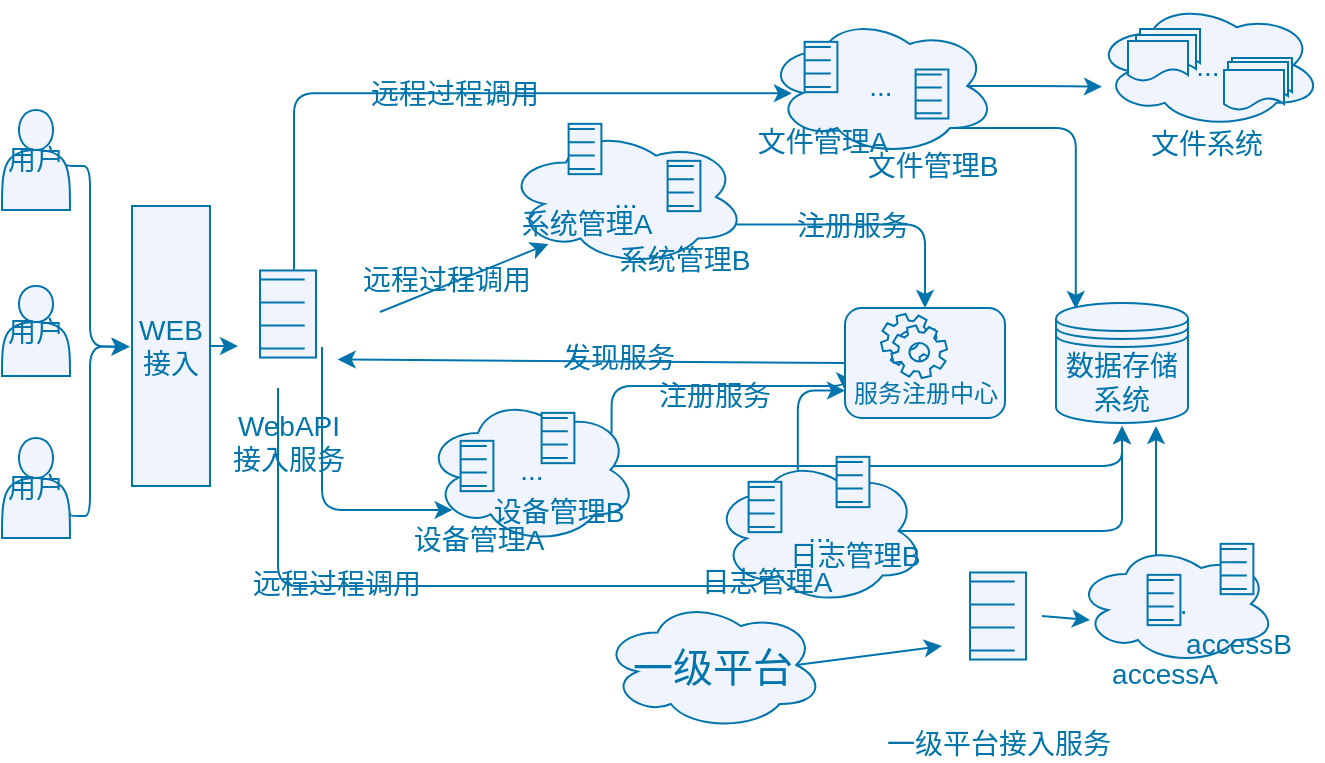 <mxfile version="10.6.9" type="github"><diagram id="gdYfqTLnVevhLEQaB1-g" name="ÃÂÃÂÃÂÃÂÃÂÃÂÃÂÃÂÃÂÃÂÃÂÃÂÃÂÃÂÃÂÃÂ§ÃÂÃÂÃÂÃÂÃÂÃÂÃÂÃÂÃÂÃÂÃÂÃÂÃÂÃÂÃÂÃÂ¬ÃÂÃÂÃÂÃÂÃÂÃÂÃÂÃÂÃÂÃÂÃÂÃÂÃÂÃÂÃÂÃÂ¬ 1 ÃÂÃÂÃÂÃÂÃÂÃÂÃÂÃÂÃÂÃÂÃÂÃÂÃÂÃÂÃÂÃÂ©ÃÂÃÂÃÂÃÂÃÂÃÂÃÂÃÂÃÂÃÂÃÂÃÂÃÂÃÂÃÂÃÂ¡ÃÂÃÂÃÂÃÂÃÂÃÂÃÂÃÂÃÂÃÂÃÂÃÂÃÂÃÂÃÂÃÂµ"><mxGraphModel dx="754" dy="436" grid="1" gridSize="10" guides="1" tooltips="1" connect="1" arrows="1" fold="1" page="1" pageScale="1" pageWidth="850" pageHeight="1100" math="0" shadow="0"><root><mxCell id="0"/><mxCell id="1" style="" parent="0"/><mxCell id="HIl72sXQK8lRFraErn7N-61" style="edgeStyle=orthogonalEdgeStyle;orthogonalLoop=1;jettySize=auto;html=1;exitX=0.4;exitY=0.1;exitDx=0;exitDy=0;exitPerimeter=0;entryX=0;entryY=0.75;entryDx=0;entryDy=0;fontSize=14;strokeColor=#0174AB;fillColor=#F0F4FF;fontColor=#0174AB;labelBackgroundColor=none;" parent="1" source="HIl72sXQK8lRFraErn7N-43" target="w7GBtz0kjyzqOILuYE1c-69" edge="1"><mxGeometry relative="1" as="geometry"/></mxCell><mxCell id="HIl72sXQK8lRFraErn7N-17" value="..." style="ellipse;shape=cloud;whiteSpace=wrap;html=1;fontSize=14;strokeColor=#0174AB;fillColor=#F0F4FF;fontColor=#0174AB;labelBackgroundColor=none;" parent="1" vertex="1"><mxGeometry x="636" y="118" width="114" height="63" as="geometry"/></mxCell><mxCell id="kzhTqzgWOyBVwmpkPpJA-53" style="edgeStyle=orthogonalEdgeStyle;orthogonalLoop=1;jettySize=auto;html=1;exitX=0.9;exitY=0.5;exitDx=0;exitDy=0;exitPerimeter=0;fontSize=14;strokeColor=#0174AB;fillColor=#F0F4FF;fontColor=#0174AB;labelBackgroundColor=none;" parent="1" source="kzhTqzgWOyBVwmpkPpJA-4" edge="1"><mxGeometry relative="1" as="geometry"><Array as="points"><mxPoint x="121" y="200"/><mxPoint x="134" y="200"/><mxPoint x="134" y="290"/></Array><mxPoint x="154" y="290.333" as="targetPoint"/></mxGeometry></mxCell><mxCell id="kzhTqzgWOyBVwmpkPpJA-4" value="&lt;font style=&quot;font-size: 14px&quot;&gt;用户&lt;/font&gt;" style="shape=actor;whiteSpace=wrap;html=1;fontSize=14;fillColor=#F0F4FF;strokeColor=#0174AB;fontColor=#0174AB;labelBackgroundColor=none;" parent="1" vertex="1"><mxGeometry x="90" y="172" width="34" height="50" as="geometry"/></mxCell><mxCell id="w7GBtz0kjyzqOILuYE1c-117" style="edgeStyle=none;comic=0;orthogonalLoop=1;jettySize=auto;html=1;exitX=0.88;exitY=0.25;exitDx=0;exitDy=0;exitPerimeter=0;entryX=0.177;entryY=0.84;entryDx=0;entryDy=0;entryPerimeter=0;startArrow=none;strokeColor=#0174AB;fontSize=14;fillColor=#F0F4FF;fontColor=#0174AB;labelBackgroundColor=none;" parent="1" target="w7GBtz0kjyzqOILuYE1c-12" edge="1"><mxGeometry relative="1" as="geometry"><mxPoint x="279" y="273" as="sourcePoint"/></mxGeometry></mxCell><mxCell id="w7GBtz0kjyzqOILuYE1c-151" value="远程过程调用" style="text;html=1;resizable=0;points=[];align=center;verticalAlign=middle;fontSize=14;strokeColor=#0174AB;fillColor=#F0F4FF;fontColor=#0174AB;labelBackgroundColor=none;" parent="w7GBtz0kjyzqOILuYE1c-117" vertex="1" connectable="0"><mxGeometry x="-0.324" y="1" relative="1" as="geometry"><mxPoint x="5" y="-4" as="offset"/></mxGeometry></mxCell><mxCell id="HIl72sXQK8lRFraErn7N-65" style="edgeStyle=orthogonalEdgeStyle;orthogonalLoop=1;jettySize=auto;html=1;exitX=0.4;exitY=0.1;exitDx=0;exitDy=0;exitPerimeter=0;fontSize=14;strokeColor=#0174AB;fillColor=#F0F4FF;fontColor=#0174AB;labelBackgroundColor=none;entryX=0.145;entryY=0.855;entryDx=0;entryDy=0;entryPerimeter=0;" parent="1" target="w7GBtz0kjyzqOILuYE1c-82" edge="1"><mxGeometry relative="1" as="geometry"><Array as="points"><mxPoint x="236" y="164"/></Array><mxPoint x="236" y="262" as="sourcePoint"/><mxPoint x="440" y="153" as="targetPoint"/></mxGeometry></mxCell><mxCell id="PKLpbfLO7dEVILDxePwA-1" value="&lt;font style=&quot;font-size: 14px&quot;&gt;远程过程调用&lt;/font&gt;" style="text;html=1;resizable=0;points=[];align=center;verticalAlign=middle;labelBackgroundColor=none;fontColor=#0174AB;fontSize=14;strokeColor=#0174AB;fillColor=#F0F4FF;" vertex="1" connectable="0" parent="HIl72sXQK8lRFraErn7N-65"><mxGeometry x="0.024" relative="1" as="geometry"><mxPoint as="offset"/></mxGeometry></mxCell><mxCell id="HIl72sXQK8lRFraErn7N-67" style="edgeStyle=orthogonalEdgeStyle;orthogonalLoop=1;jettySize=auto;html=1;entryX=0.13;entryY=0.77;entryDx=0;entryDy=0;entryPerimeter=0;fontSize=14;strokeColor=#0174AB;fillColor=#F0F4FF;fontColor=#0174AB;labelBackgroundColor=none;" parent="1" target="w7GBtz0kjyzqOILuYE1c-15" edge="1" source="epCvUPDUcpbw5IUBVaNH-1"><mxGeometry relative="1" as="geometry"><mxPoint x="320" y="330" as="targetPoint"/><Array as="points"><mxPoint x="250" y="372"/></Array><mxPoint x="250" y="322" as="sourcePoint"/></mxGeometry></mxCell><mxCell id="HIl72sXQK8lRFraErn7N-71" style="edgeStyle=orthogonalEdgeStyle;orthogonalLoop=1;jettySize=auto;html=1;exitX=0.31;exitY=0.8;exitDx=0;exitDy=0;exitPerimeter=0;fontSize=14;strokeColor=#0174AB;fillColor=#F0F4FF;fontColor=#0174AB;labelBackgroundColor=none;" parent="1" target="HIl72sXQK8lRFraErn7N-44" edge="1"><mxGeometry relative="1" as="geometry"><Array as="points"><mxPoint x="228" y="410"/><mxPoint x="472" y="410"/></Array><mxPoint x="228" y="311" as="sourcePoint"/></mxGeometry></mxCell><mxCell id="HIl72sXQK8lRFraErn7N-73" value="&lt;span style=&quot;font-size: 14px;&quot;&gt;远程过程调用&lt;/span&gt;" style="text;html=1;resizable=0;points=[];align=center;verticalAlign=middle;fontSize=14;strokeColor=#0174AB;fillColor=#F0F4FF;fontColor=#0174AB;labelBackgroundColor=none;" parent="HIl72sXQK8lRFraErn7N-71" vertex="1" connectable="0"><mxGeometry x="-0.466" y="29" relative="1" as="geometry"><mxPoint as="offset"/></mxGeometry></mxCell><mxCell id="w7GBtz0kjyzqOILuYE1c-114" style="edgeStyle=none;comic=0;orthogonalLoop=1;jettySize=auto;html=1;exitX=1;exitY=0.5;exitDx=0;exitDy=0;startArrow=none;strokeColor=#0174AB;fontSize=14;fillColor=#F0F4FF;fontColor=#0174AB;labelBackgroundColor=none;" parent="1" source="kzhTqzgWOyBVwmpkPpJA-32" edge="1"><mxGeometry relative="1" as="geometry"><mxPoint x="208" y="290" as="targetPoint"/></mxGeometry></mxCell><mxCell id="kzhTqzgWOyBVwmpkPpJA-32" value="&lt;font style=&quot;font-size: 14px;&quot;&gt;WEB接入&lt;/font&gt;" style="whiteSpace=wrap;html=1;fontSize=14;strokeColor=#0174AB;fillColor=#F0F4FF;fontColor=#0174AB;labelBackgroundColor=none;" parent="1" vertex="1"><mxGeometry x="155" y="220" width="39" height="140" as="geometry"/></mxCell><mxCell id="kzhTqzgWOyBVwmpkPpJA-39" value="&lt;font style=&quot;font-size: 14px&quot;&gt;用户&lt;/font&gt;" style="shape=actor;whiteSpace=wrap;html=1;fontSize=14;strokeColor=#0174AB;fillColor=#F0F4FF;fontColor=#0174AB;labelBackgroundColor=none;" parent="1" vertex="1"><mxGeometry x="90" y="260" width="34" height="45" as="geometry"/></mxCell><mxCell id="kzhTqzgWOyBVwmpkPpJA-55" style="edgeStyle=orthogonalEdgeStyle;orthogonalLoop=1;jettySize=auto;html=1;exitX=1;exitY=0.75;exitDx=0;exitDy=0;entryX=0;entryY=0.5;entryDx=0;entryDy=0;fontSize=14;strokeColor=#0174AB;fillColor=#F0F4FF;fontColor=#0174AB;labelBackgroundColor=none;" parent="1" source="kzhTqzgWOyBVwmpkPpJA-40" edge="1"><mxGeometry relative="1" as="geometry"><Array as="points"><mxPoint x="134" y="375"/><mxPoint x="134" y="290"/></Array><mxPoint x="153.667" y="290.333" as="targetPoint"/></mxGeometry></mxCell><mxCell id="kzhTqzgWOyBVwmpkPpJA-40" value="&lt;font style=&quot;font-size: 14px&quot;&gt;用户&lt;/font&gt;" style="shape=actor;whiteSpace=wrap;html=1;fontSize=14;strokeColor=#0174AB;fillColor=#F0F4FF;fontColor=#0174AB;labelBackgroundColor=none;" parent="1" vertex="1"><mxGeometry x="90" y="336" width="34" height="50" as="geometry"/></mxCell><mxCell id="HIl72sXQK8lRFraErn7N-14" style="edgeStyle=orthogonalEdgeStyle;orthogonalLoop=1;jettySize=auto;html=1;exitX=0.96;exitY=0.7;exitDx=0;exitDy=0;exitPerimeter=0;fontSize=14;strokeColor=#0174AB;fillColor=#F0F4FF;fontColor=#0174AB;labelBackgroundColor=none;" parent="1" source="w7GBtz0kjyzqOILuYE1c-12" target="w7GBtz0kjyzqOILuYE1c-69" edge="1"><mxGeometry relative="1" as="geometry"/></mxCell><mxCell id="HIl72sXQK8lRFraErn7N-15" value="&lt;font style=&quot;font-size: 14px&quot;&gt;注册服务&lt;/font&gt;" style="text;html=1;resizable=0;points=[];align=center;verticalAlign=middle;fontSize=14;strokeColor=#0174AB;fillColor=#F0F4FF;fontColor=#0174AB;labelBackgroundColor=none;" parent="HIl72sXQK8lRFraErn7N-14" vertex="1" connectable="0"><mxGeometry x="0.215" y="2" relative="1" as="geometry"><mxPoint x="-24.5" y="2.5" as="offset"/></mxGeometry></mxCell><mxCell id="w7GBtz0kjyzqOILuYE1c-12" value="&lt;span style=&quot;font-size: 14px;&quot;&gt;...&lt;/span&gt;" style="ellipse;shape=cloud;fontSize=14;whiteSpace=wrap;html=1;align=center;strokeColor=#0174AB;fillColor=#F0F4FF;fontColor=#0174AB;labelBackgroundColor=none;" parent="1" vertex="1"><mxGeometry x="342" y="181" width="120" height="69" as="geometry"/></mxCell><mxCell id="HIl72sXQK8lRFraErn7N-59" style="edgeStyle=orthogonalEdgeStyle;orthogonalLoop=1;jettySize=auto;html=1;exitX=0.88;exitY=0.25;exitDx=0;exitDy=0;exitPerimeter=0;entryX=0;entryY=0.75;entryDx=0;entryDy=0;fontSize=14;strokeColor=#0174AB;fillColor=#F0F4FF;fontColor=#0174AB;labelBackgroundColor=none;" parent="1" source="w7GBtz0kjyzqOILuYE1c-15" target="w7GBtz0kjyzqOILuYE1c-69" edge="1"><mxGeometry relative="1" as="geometry"><Array as="points"><mxPoint x="395" y="310"/></Array></mxGeometry></mxCell><mxCell id="HIl72sXQK8lRFraErn7N-64" value="&lt;span style=&quot;font-size: 14px;&quot;&gt;&lt;font style=&quot;font-size: 14px&quot;&gt;注册服务&lt;/font&gt;&lt;/span&gt;" style="text;html=1;resizable=0;points=[];align=center;verticalAlign=middle;fontSize=14;strokeColor=#0174AB;fillColor=#F0F4FF;fontColor=#0174AB;labelBackgroundColor=none;" parent="HIl72sXQK8lRFraErn7N-59" vertex="1" connectable="0"><mxGeometry x="0.468" y="-1" relative="1" as="geometry"><mxPoint x="-30.5" y="4" as="offset"/></mxGeometry></mxCell><mxCell id="Oo8oAJw4ZqQlzhQZ2eLq-8" style="edgeStyle=orthogonalEdgeStyle;orthogonalLoop=1;jettySize=auto;html=1;exitX=0.875;exitY=0.5;exitDx=0;exitDy=0;exitPerimeter=0;fontSize=14;strokeColor=#0174AB;fillColor=#F0F4FF;fontColor=#0174AB;labelBackgroundColor=none;" parent="1" edge="1"><mxGeometry relative="1" as="geometry"><mxPoint x="389.167" y="352" as="sourcePoint"/><mxPoint x="650" y="330" as="targetPoint"/><Array as="points"><mxPoint x="389" y="350"/><mxPoint x="650" y="350"/></Array></mxGeometry></mxCell><mxCell id="w7GBtz0kjyzqOILuYE1c-15" value="&lt;span style=&quot;font-size: 14px;&quot;&gt;...&lt;/span&gt;" style="ellipse;shape=cloud;fontSize=14;whiteSpace=wrap;html=1;align=center;strokeColor=#0174AB;fillColor=#F0F4FF;fontColor=#0174AB;labelBackgroundColor=none;" parent="1" vertex="1"><mxGeometry x="301.5" y="315" width="106" height="74" as="geometry"/></mxCell><mxCell id="HIl72sXQK8lRFraErn7N-54" style="orthogonalLoop=1;jettySize=auto;html=1;exitX=0.875;exitY=0.5;exitDx=0;exitDy=0;exitPerimeter=0;fontSize=14;strokeColor=#0174AB;fillColor=#F0F4FF;fontColor=#0174AB;labelBackgroundColor=none;" parent="1" source="w7GBtz0kjyzqOILuYE1c-20" edge="1"><mxGeometry relative="1" as="geometry"><mxPoint x="560" y="440" as="targetPoint"/></mxGeometry></mxCell><mxCell id="w7GBtz0kjyzqOILuYE1c-20" value="&lt;font style=&quot;font-size: 20px&quot;&gt;一级平台&lt;/font&gt;" style="ellipse;shape=cloud;fontSize=14;whiteSpace=wrap;html=1;align=center;strokeColor=#0174AB;fillColor=#F0F4FF;fontColor=#0174AB;labelBackgroundColor=none;" parent="1" vertex="1"><mxGeometry x="390" y="417" width="111" height="65" as="geometry"/></mxCell><mxCell id="Oo8oAJw4ZqQlzhQZ2eLq-9" style="edgeStyle=orthogonalEdgeStyle;orthogonalLoop=1;jettySize=auto;html=1;exitX=0.8;exitY=0.8;exitDx=0;exitDy=0;exitPerimeter=0;entryX=0.15;entryY=0.05;entryDx=0;entryDy=0;entryPerimeter=0;fontSize=14;strokeColor=#0174AB;fillColor=#F0F4FF;fontColor=#0174AB;labelBackgroundColor=none;" parent="1" source="w7GBtz0kjyzqOILuYE1c-25" target="w7GBtz0kjyzqOILuYE1c-52" edge="1"><mxGeometry relative="1" as="geometry"/></mxCell><mxCell id="Oo8oAJw4ZqQlzhQZ2eLq-11" style="edgeStyle=orthogonalEdgeStyle;orthogonalLoop=1;jettySize=auto;html=1;exitX=0.875;exitY=0.5;exitDx=0;exitDy=0;exitPerimeter=0;fontSize=14;strokeColor=#0174AB;fillColor=#F0F4FF;fontColor=#0174AB;labelBackgroundColor=none;" parent="1" source="w7GBtz0kjyzqOILuYE1c-25" edge="1"><mxGeometry relative="1" as="geometry"><mxPoint x="640.0" y="160.333" as="targetPoint"/></mxGeometry></mxCell><mxCell id="w7GBtz0kjyzqOILuYE1c-25" value="..." style="ellipse;shape=cloud;fontSize=14;whiteSpace=wrap;html=1;align=center;strokeColor=#0174AB;fillColor=#F0F4FF;fontColor=#0174AB;labelBackgroundColor=none;" parent="1" vertex="1"><mxGeometry x="472" y="125" width="115" height="70" as="geometry"/></mxCell><mxCell id="w7GBtz0kjyzqOILuYE1c-52" value="&lt;font style=&quot;font-size: 14px&quot;&gt;数据存储系统&lt;/font&gt;" style="shape=datastore;whiteSpace=wrap;html=1;fontSize=14;strokeColor=#0174AB;fillColor=#F0F4FF;labelBackgroundColor=none;fontColor=#0174AB;" parent="1" vertex="1"><mxGeometry x="617" y="268.5" width="66" height="60" as="geometry"/></mxCell><mxCell id="w7GBtz0kjyzqOILuYE1c-115" style="edgeStyle=none;comic=0;orthogonalLoop=1;jettySize=auto;html=1;exitX=0;exitY=0.5;exitDx=0;exitDy=0;entryX=0.855;entryY=0.855;entryDx=0;entryDy=0;entryPerimeter=0;startArrow=none;strokeColor=#0174AB;fontSize=14;fillColor=#F0F4FF;fontColor=#0174AB;labelBackgroundColor=none;" parent="1" source="w7GBtz0kjyzqOILuYE1c-69" target="epCvUPDUcpbw5IUBVaNH-1" edge="1"><mxGeometry relative="1" as="geometry"><mxPoint x="290" y="297" as="targetPoint"/></mxGeometry></mxCell><mxCell id="w7GBtz0kjyzqOILuYE1c-116" value="&lt;font style=&quot;font-size: 14px&quot;&gt;发现服务&lt;/font&gt;" style="text;html=1;resizable=0;points=[];align=center;verticalAlign=middle;fontSize=14;strokeColor=#0174AB;fillColor=#F0F4FF;fontColor=#0174AB;labelBackgroundColor=none;" parent="w7GBtz0kjyzqOILuYE1c-115" vertex="1" connectable="0"><mxGeometry x="-0.1" y="-2" relative="1" as="geometry"><mxPoint as="offset"/></mxGeometry></mxCell><mxCell id="w7GBtz0kjyzqOILuYE1c-69" value="&lt;div style=&quot;text-align: left&quot;&gt;&lt;span&gt;&lt;br&gt;&lt;/span&gt;&lt;/div&gt;&lt;div style=&quot;text-align: left&quot;&gt;&lt;span&gt;&lt;br&gt;&lt;/span&gt;&lt;/div&gt;&lt;div style=&quot;text-align: left&quot;&gt;&lt;span&gt;服务&lt;/span&gt;&lt;span&gt;注册&lt;/span&gt;&lt;span&gt;中心&lt;/span&gt;&lt;/div&gt;" style="rounded=1;whiteSpace=wrap;html=1;labelBackgroundColor=none;strokeColor=#0174AB;fillColor=#F0F4FF;fontColor=#0174AB;" parent="1" vertex="1"><mxGeometry x="511.5" y="271" width="80" height="55" as="geometry"/></mxCell><mxCell id="w7GBtz0kjyzqOILuYE1c-74" value="&lt;font style=&quot;font-size: 14px&quot;&gt;系统管理A&lt;/font&gt;" style="shape=mxgraph.bpmn.shape;html=1;verticalLabelPosition=bottom;verticalAlign=middle;align=center;perimeter=rhombusPerimeter;outlineConnect=0;symbol=conditional;strokeColor=#0174AB;fillColor=#F0F4FF;fontSize=14;fontColor=#0174AB;labelBackgroundColor=none;" parent="1" vertex="1"><mxGeometry x="361" y="173" width="41" height="37" as="geometry"/></mxCell><mxCell id="w7GBtz0kjyzqOILuYE1c-75" value="&lt;font style=&quot;font-size: 14px&quot;&gt;系统管理B&lt;/font&gt;" style="shape=mxgraph.bpmn.shape;html=1;verticalLabelPosition=bottom;verticalAlign=middle;align=center;perimeter=rhombusPerimeter;outlineConnect=0;symbol=conditional;strokeColor=#0174AB;fillColor=#F0F4FF;fontSize=14;fontColor=#0174AB;labelBackgroundColor=none;" parent="1" vertex="1"><mxGeometry x="410.5" y="191.5" width="41" height="37" as="geometry"/></mxCell><mxCell id="w7GBtz0kjyzqOILuYE1c-78" value="&lt;font style=&quot;font-size: 14px&quot;&gt;设备管理A&lt;/font&gt;" style="shape=mxgraph.bpmn.shape;html=1;verticalLabelPosition=bottom;verticalAlign=middle;align=center;perimeter=rhombusPerimeter;outlineConnect=0;symbol=conditional;strokeColor=#0174AB;fillColor=#F0F4FF;fontSize=14;fontColor=#0174AB;labelBackgroundColor=none;" parent="1" vertex="1"><mxGeometry x="307" y="331.5" width="41" height="37" as="geometry"/></mxCell><mxCell id="w7GBtz0kjyzqOILuYE1c-79" value="&lt;font style=&quot;font-size: 14px&quot;&gt;设备管理B&lt;/font&gt;" style="shape=mxgraph.bpmn.shape;html=1;verticalLabelPosition=bottom;verticalAlign=middle;align=center;perimeter=rhombusPerimeter;outlineConnect=0;symbol=conditional;strokeColor=#0174AB;fillColor=#F0F4FF;fontSize=14;fontColor=#0174AB;labelBackgroundColor=none;" parent="1" vertex="1"><mxGeometry x="347.5" y="317.5" width="41" height="37" as="geometry"/></mxCell><mxCell id="w7GBtz0kjyzqOILuYE1c-82" value="&lt;span style=&quot;font-size: 14px&quot;&gt;文件管理A&lt;/span&gt;" style="shape=mxgraph.bpmn.shape;html=1;verticalLabelPosition=bottom;verticalAlign=middle;align=center;perimeter=rhombusPerimeter;outlineConnect=0;symbol=conditional;strokeColor=#0174AB;fillColor=#F0F4FF;fontSize=14;fontColor=#0174AB;labelBackgroundColor=none;" parent="1" vertex="1"><mxGeometry x="479" y="132" width="41" height="37" as="geometry"/></mxCell><mxCell id="w7GBtz0kjyzqOILuYE1c-83" value="&lt;font style=&quot;font-size: 14px&quot;&gt;文件管理B&lt;/font&gt;" style="shape=mxgraph.bpmn.shape;html=1;verticalLabelPosition=bottom;verticalAlign=middle;align=center;perimeter=rhombusPerimeter;outlineConnect=0;symbol=conditional;strokeColor=#0174AB;fillColor=#F0F4FF;fontSize=14;fontColor=#0174AB;labelBackgroundColor=none;" parent="1" vertex="1"><mxGeometry x="534.5" y="146" width="41" height="36" as="geometry"/></mxCell><mxCell id="Oo8oAJw4ZqQlzhQZ2eLq-7" style="edgeStyle=orthogonalEdgeStyle;orthogonalLoop=1;jettySize=auto;html=1;exitX=0.4;exitY=0.1;exitDx=0;exitDy=0;exitPerimeter=0;fontSize=14;strokeColor=#0174AB;fillColor=#F0F4FF;fontColor=#0174AB;labelBackgroundColor=none;" parent="1" source="w7GBtz0kjyzqOILuYE1c-91" edge="1"><mxGeometry relative="1" as="geometry"><mxPoint x="667" y="330" as="targetPoint"/></mxGeometry></mxCell><mxCell id="w7GBtz0kjyzqOILuYE1c-91" value="&lt;span&gt;...&lt;/span&gt;" style="ellipse;shape=cloud;fontSize=14;whiteSpace=wrap;html=1;align=center;strokeColor=#0174AB;fillColor=#F0F4FF;fontColor=#0174AB;labelBackgroundColor=none;" parent="1" vertex="1"><mxGeometry x="627" y="389" width="100" height="60" as="geometry"/></mxCell><mxCell id="w7GBtz0kjyzqOILuYE1c-171" value="&lt;font style=&quot;font-size: 14px&quot;&gt;accessA&lt;/font&gt;" style="shape=mxgraph.bpmn.shape;html=1;verticalLabelPosition=bottom;verticalAlign=middle;align=center;perimeter=rhombusPerimeter;outlineConnect=0;symbol=conditional;strokeColor=#0174AB;fillColor=#F0F4FF;fontSize=14;fontColor=#0174AB;labelBackgroundColor=none;" parent="1" vertex="1"><mxGeometry x="650.5" y="398.5" width="41" height="37" as="geometry"/></mxCell><mxCell id="w7GBtz0kjyzqOILuYE1c-172" value="&lt;font style=&quot;font-size: 14px&quot;&gt;accessB&lt;/font&gt;" style="shape=mxgraph.bpmn.shape;html=1;verticalLabelPosition=bottom;verticalAlign=middle;align=center;perimeter=rhombusPerimeter;outlineConnect=0;symbol=conditional;strokeColor=#0174AB;fillColor=#F0F4FF;fontSize=14;fontColor=#0174AB;labelBackgroundColor=none;" parent="1" vertex="1"><mxGeometry x="687" y="383" width="41" height="37" as="geometry"/></mxCell><mxCell id="HIl72sXQK8lRFraErn7N-55" style="edgeStyle=none;orthogonalLoop=1;jettySize=auto;html=1;entryX=0.07;entryY=0.633;entryDx=0;entryDy=0;entryPerimeter=0;fontSize=14;strokeColor=#0174AB;fillColor=#F0F4FF;fontColor=#0174AB;labelBackgroundColor=none;" parent="1" target="w7GBtz0kjyzqOILuYE1c-91" edge="1"><mxGeometry relative="1" as="geometry"><mxPoint x="610" y="425" as="sourcePoint"/></mxGeometry></mxCell><mxCell id="w7GBtz0kjyzqOILuYE1c-202" value="一级平台接入服务" style="shape=mxgraph.bpmn.shape;html=1;verticalLabelPosition=bottom;verticalAlign=middle;align=center;perimeter=rhombusPerimeter;outlineConnect=0;symbol=conditional;strokeColor=#0174AB;fillColor=#F0F4FF;fontSize=14;fontColor=#0174AB;labelBackgroundColor=none;" parent="1" vertex="1"><mxGeometry x="553" y="393" width="70" height="64" as="geometry"/></mxCell><mxCell id="HIl72sXQK8lRFraErn7N-19" value="" style="shape=document;whiteSpace=wrap;html=1;boundedLbl=1;fontSize=14;strokeColor=#0174AB;fillColor=#F0F4FF;fontColor=#0174AB;labelBackgroundColor=none;" parent="1" vertex="1"><mxGeometry x="659" y="131.5" width="30" height="20" as="geometry"/></mxCell><mxCell id="HIl72sXQK8lRFraErn7N-22" value="" style="shape=document;whiteSpace=wrap;html=1;boundedLbl=1;fontSize=14;strokeColor=#0174AB;fillColor=#F0F4FF;fontColor=#0174AB;labelBackgroundColor=none;" parent="1" vertex="1"><mxGeometry x="657" y="134.5" width="30" height="20" as="geometry"/></mxCell><mxCell id="HIl72sXQK8lRFraErn7N-23" value="" style="shape=document;whiteSpace=wrap;html=1;boundedLbl=1;fontSize=14;strokeColor=#0174AB;fillColor=#F0F4FF;fontColor=#0174AB;labelBackgroundColor=none;" parent="1" vertex="1"><mxGeometry x="653" y="137.5" width="30" height="20" as="geometry"/></mxCell><mxCell id="HIl72sXQK8lRFraErn7N-24" value="" style="shape=document;whiteSpace=wrap;html=1;boundedLbl=1;fontSize=14;strokeColor=#0174AB;fillColor=#F0F4FF;fontColor=#0174AB;labelBackgroundColor=none;" parent="1" vertex="1"><mxGeometry x="705" y="146" width="30" height="20" as="geometry"/></mxCell><mxCell id="HIl72sXQK8lRFraErn7N-25" value="" style="shape=document;whiteSpace=wrap;html=1;boundedLbl=1;fontSize=14;strokeColor=#0174AB;fillColor=#F0F4FF;fontColor=#0174AB;labelBackgroundColor=none;" parent="1" vertex="1"><mxGeometry x="703" y="148" width="30" height="20" as="geometry"/></mxCell><mxCell id="HIl72sXQK8lRFraErn7N-26" value="" style="shape=document;whiteSpace=wrap;html=1;boundedLbl=1;fontSize=14;strokeColor=#0174AB;fillColor=#F0F4FF;fontColor=#0174AB;labelBackgroundColor=none;" parent="1" vertex="1"><mxGeometry x="701" y="152" width="30" height="20" as="geometry"/></mxCell><mxCell id="HIl72sXQK8lRFraErn7N-33" value="&lt;font style=&quot;font-size: 14px&quot;&gt;文件系统&lt;/font&gt;" style="text;html=1;resizable=0;points=[];autosize=1;align=center;verticalAlign=middle;fontSize=14;strokeColor=none;fillColor=none;fontColor=#0174AB;labelBackgroundColor=none;" parent="1" vertex="1"><mxGeometry x="657" y="179" width="70" height="20" as="geometry"/></mxCell><mxCell id="Oo8oAJw4ZqQlzhQZ2eLq-6" style="edgeStyle=orthogonalEdgeStyle;orthogonalLoop=1;jettySize=auto;html=1;exitX=0.875;exitY=0.5;exitDx=0;exitDy=0;exitPerimeter=0;fontSize=14;strokeColor=#0174AB;fillColor=#F0F4FF;fontColor=#0174AB;labelBackgroundColor=none;" parent="1" source="HIl72sXQK8lRFraErn7N-43" edge="1"><mxGeometry relative="1" as="geometry"><mxPoint x="650" y="330" as="targetPoint"/><Array as="points"><mxPoint x="650" y="383"/><mxPoint x="650" y="370"/></Array></mxGeometry></mxCell><mxCell id="HIl72sXQK8lRFraErn7N-43" value="&lt;span style=&quot;font-size: 14px;&quot;&gt;...&lt;/span&gt;" style="ellipse;shape=cloud;fontSize=14;whiteSpace=wrap;html=1;align=center;strokeColor=#0174AB;fillColor=#F0F4FF;fontColor=#0174AB;labelBackgroundColor=none;" parent="1" vertex="1"><mxGeometry x="445.5" y="345.5" width="106" height="74" as="geometry"/></mxCell><mxCell id="HIl72sXQK8lRFraErn7N-44" value="&lt;font style=&quot;font-size: 14px&quot;&gt;日志管理A&lt;/font&gt;" style="shape=mxgraph.bpmn.shape;html=1;verticalLabelPosition=bottom;verticalAlign=middle;align=center;perimeter=rhombusPerimeter;outlineConnect=0;symbol=conditional;strokeColor=#0174AB;fillColor=#F0F4FF;fontSize=14;fontColor=#0174AB;labelBackgroundColor=none;" parent="1" vertex="1"><mxGeometry x="451" y="352" width="41" height="37" as="geometry"/></mxCell><mxCell id="HIl72sXQK8lRFraErn7N-45" value="&lt;font style=&quot;font-size: 14px&quot;&gt;日志管理B&lt;/font&gt;" style="shape=mxgraph.bpmn.shape;html=1;verticalLabelPosition=bottom;verticalAlign=middle;align=center;perimeter=rhombusPerimeter;outlineConnect=0;symbol=conditional;strokeColor=#0174AB;fillColor=#F0F4FF;fontSize=14;fontColor=#0174AB;labelBackgroundColor=none;" parent="1" vertex="1"><mxGeometry x="495" y="339.5" width="41" height="37" as="geometry"/></mxCell><mxCell id="epCvUPDUcpbw5IUBVaNH-1" value="WebAPI&lt;br&gt;接入服务" style="shape=mxgraph.bpmn.shape;html=1;verticalLabelPosition=bottom;verticalAlign=middle;align=center;perimeter=rhombusPerimeter;outlineConnect=0;symbol=conditional;strokeColor=#0174AB;fillColor=#F0F4FF;fontSize=14;fontColor=#0174AB;labelBackgroundColor=none;" parent="1" vertex="1"><mxGeometry x="198" y="242" width="70" height="64" as="geometry"/></mxCell><mxCell id="PKLpbfLO7dEVILDxePwA-2" value="" style="shape=mxgraph.bpmn.service_task;html=1;outlineConnect=0;labelBackgroundColor=none;strokeColor=#0174AB;fillColor=#F0F4FF;fontColor=#0174AB;" vertex="1" parent="1"><mxGeometry x="529.5" y="274" width="33" height="32" as="geometry"/></mxCell></root></mxGraphModel></diagram></mxfile>